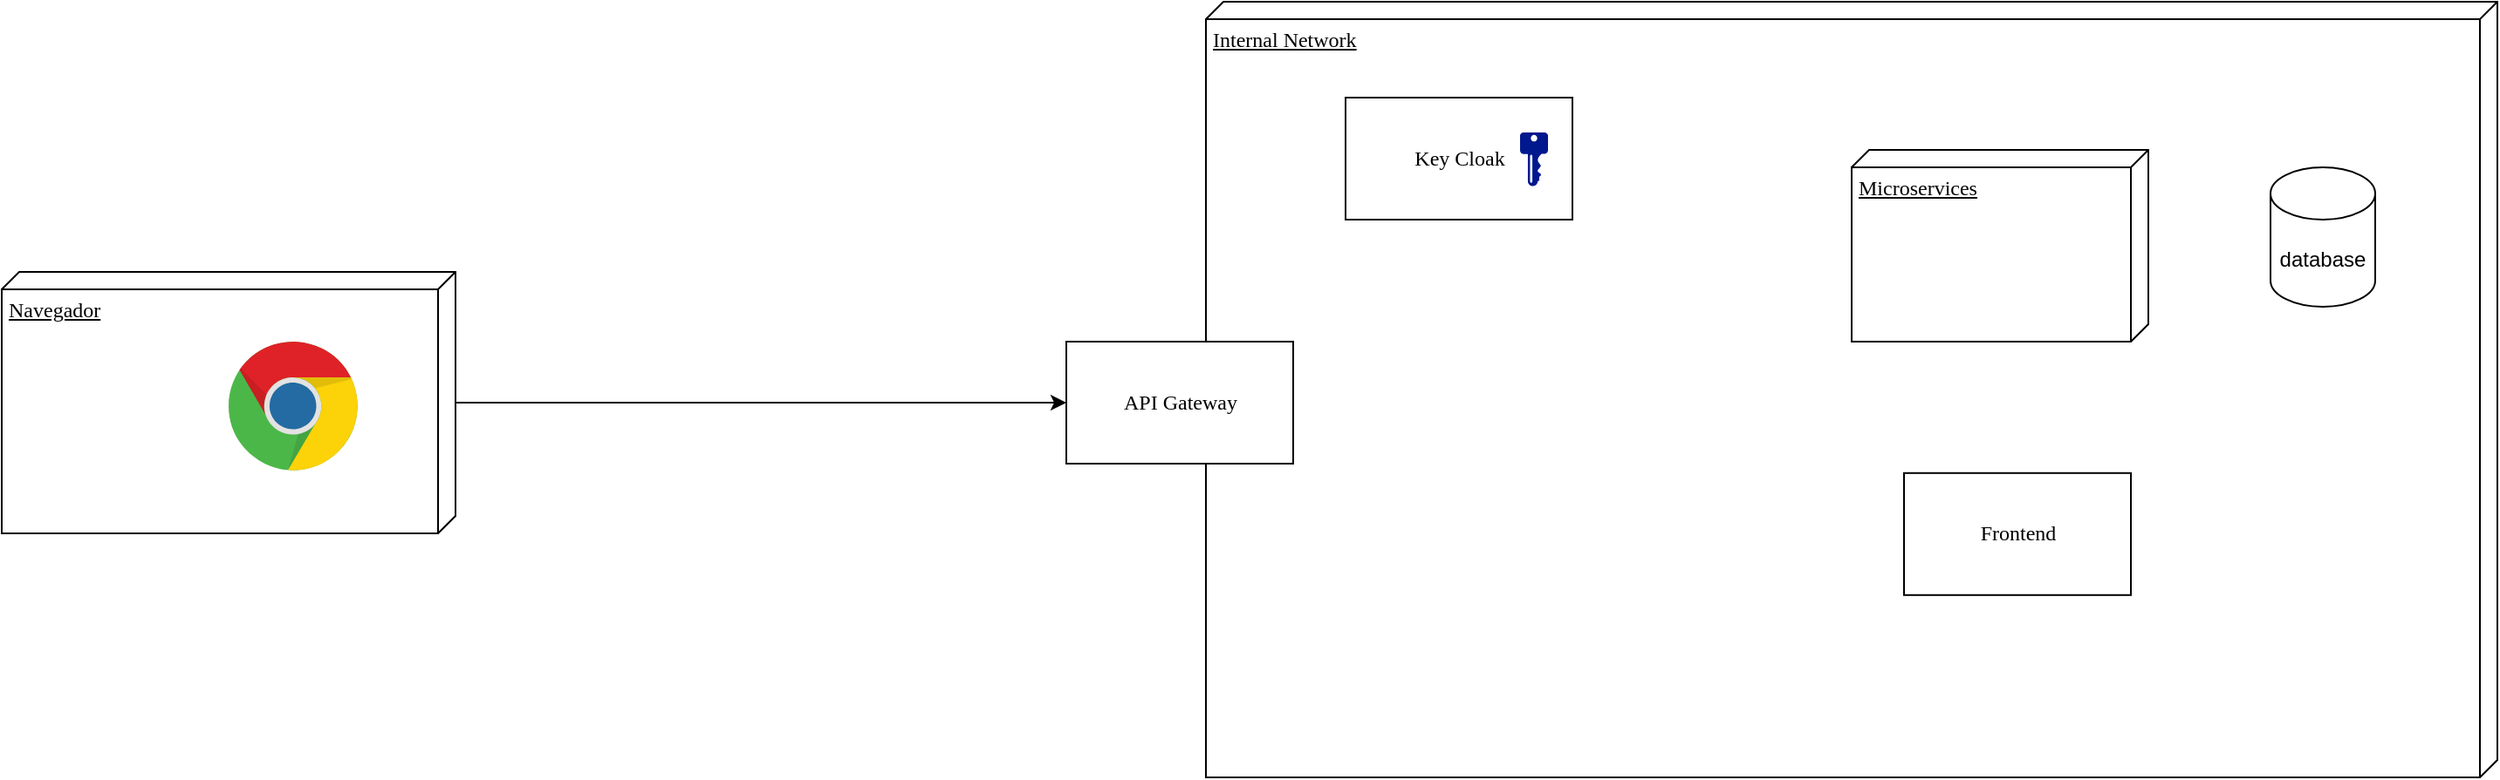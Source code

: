 <mxfile version="22.0.0" type="device">
  <diagram name="Page-1" id="5f0bae14-7c28-e335-631c-24af17079c00">
    <mxGraphModel dx="2314" dy="1118" grid="1" gridSize="10" guides="1" tooltips="1" connect="1" arrows="1" fold="1" page="1" pageScale="1" pageWidth="1100" pageHeight="850" background="none" math="0" shadow="0">
      <root>
        <mxCell id="0" />
        <mxCell id="1" parent="0" />
        <mxCell id="lxa33vb_mJgnE-pgdm1S-12" style="edgeStyle=orthogonalEdgeStyle;rounded=0;orthogonalLoop=1;jettySize=auto;html=1;entryX=0;entryY=0.5;entryDx=0;entryDy=0;" edge="1" parent="1" source="lxa33vb_mJgnE-pgdm1S-2" target="lxa33vb_mJgnE-pgdm1S-4">
          <mxGeometry relative="1" as="geometry" />
        </mxCell>
        <mxCell id="lxa33vb_mJgnE-pgdm1S-2" value="Navegador" style="verticalAlign=top;align=left;spacingTop=8;spacingLeft=2;spacingRight=12;shape=cube;size=10;direction=south;fontStyle=4;html=1;rounded=0;shadow=0;comic=0;labelBackgroundColor=none;strokeWidth=1;fontFamily=Verdana;fontSize=12" vertex="1" parent="1">
          <mxGeometry x="80" y="370" width="260" height="150" as="geometry" />
        </mxCell>
        <mxCell id="lxa33vb_mJgnE-pgdm1S-1" value="" style="dashed=0;outlineConnect=0;html=1;align=center;labelPosition=center;verticalLabelPosition=bottom;verticalAlign=top;shape=mxgraph.weblogos.chrome" vertex="1" parent="1">
          <mxGeometry x="210" y="410" width="74.8" height="75.4" as="geometry" />
        </mxCell>
        <mxCell id="lxa33vb_mJgnE-pgdm1S-6" value="Internal Network" style="verticalAlign=top;align=left;spacingTop=8;spacingLeft=2;spacingRight=12;shape=cube;size=10;direction=south;fontStyle=4;html=1;rounded=0;shadow=0;comic=0;labelBackgroundColor=none;strokeWidth=1;fontFamily=Verdana;fontSize=12" vertex="1" parent="1">
          <mxGeometry x="770" y="215" width="740" height="445" as="geometry" />
        </mxCell>
        <mxCell id="lxa33vb_mJgnE-pgdm1S-4" value="API Gateway" style="html=1;rounded=0;shadow=0;comic=0;labelBackgroundColor=none;strokeWidth=1;fontFamily=Verdana;fontSize=12;align=center;" vertex="1" parent="1">
          <mxGeometry x="690" y="410" width="130" height="70" as="geometry" />
        </mxCell>
        <mxCell id="lxa33vb_mJgnE-pgdm1S-7" value="Key Cloak" style="html=1;rounded=0;shadow=0;comic=0;labelBackgroundColor=none;strokeWidth=1;fontFamily=Verdana;fontSize=12;align=center;" vertex="1" parent="1">
          <mxGeometry x="850" y="270" width="130" height="70" as="geometry" />
        </mxCell>
        <mxCell id="lxa33vb_mJgnE-pgdm1S-8" value="" style="sketch=0;aspect=fixed;pointerEvents=1;shadow=0;dashed=0;html=1;strokeColor=none;labelPosition=center;verticalLabelPosition=bottom;verticalAlign=top;align=center;fillColor=#00188D;shape=mxgraph.mscae.enterprise.key_permissions" vertex="1" parent="1">
          <mxGeometry x="950" y="290" width="16" height="30.77" as="geometry" />
        </mxCell>
        <mxCell id="lxa33vb_mJgnE-pgdm1S-10" value="Microservices" style="verticalAlign=top;align=left;spacingTop=8;spacingLeft=2;spacingRight=12;shape=cube;size=10;direction=south;fontStyle=4;html=1;rounded=0;shadow=0;comic=0;labelBackgroundColor=none;strokeWidth=1;fontFamily=Verdana;fontSize=12" vertex="1" parent="1">
          <mxGeometry x="1140" y="300" width="170" height="110" as="geometry" />
        </mxCell>
        <mxCell id="lxa33vb_mJgnE-pgdm1S-11" value="Frontend" style="html=1;rounded=0;shadow=0;comic=0;labelBackgroundColor=none;strokeWidth=1;fontFamily=Verdana;fontSize=12;align=center;" vertex="1" parent="1">
          <mxGeometry x="1170" y="485.4" width="130" height="70" as="geometry" />
        </mxCell>
        <mxCell id="lxa33vb_mJgnE-pgdm1S-13" value="database" style="shape=cylinder3;whiteSpace=wrap;html=1;boundedLbl=1;backgroundOutline=1;size=15;" vertex="1" parent="1">
          <mxGeometry x="1380" y="310" width="60" height="80" as="geometry" />
        </mxCell>
      </root>
    </mxGraphModel>
  </diagram>
</mxfile>
